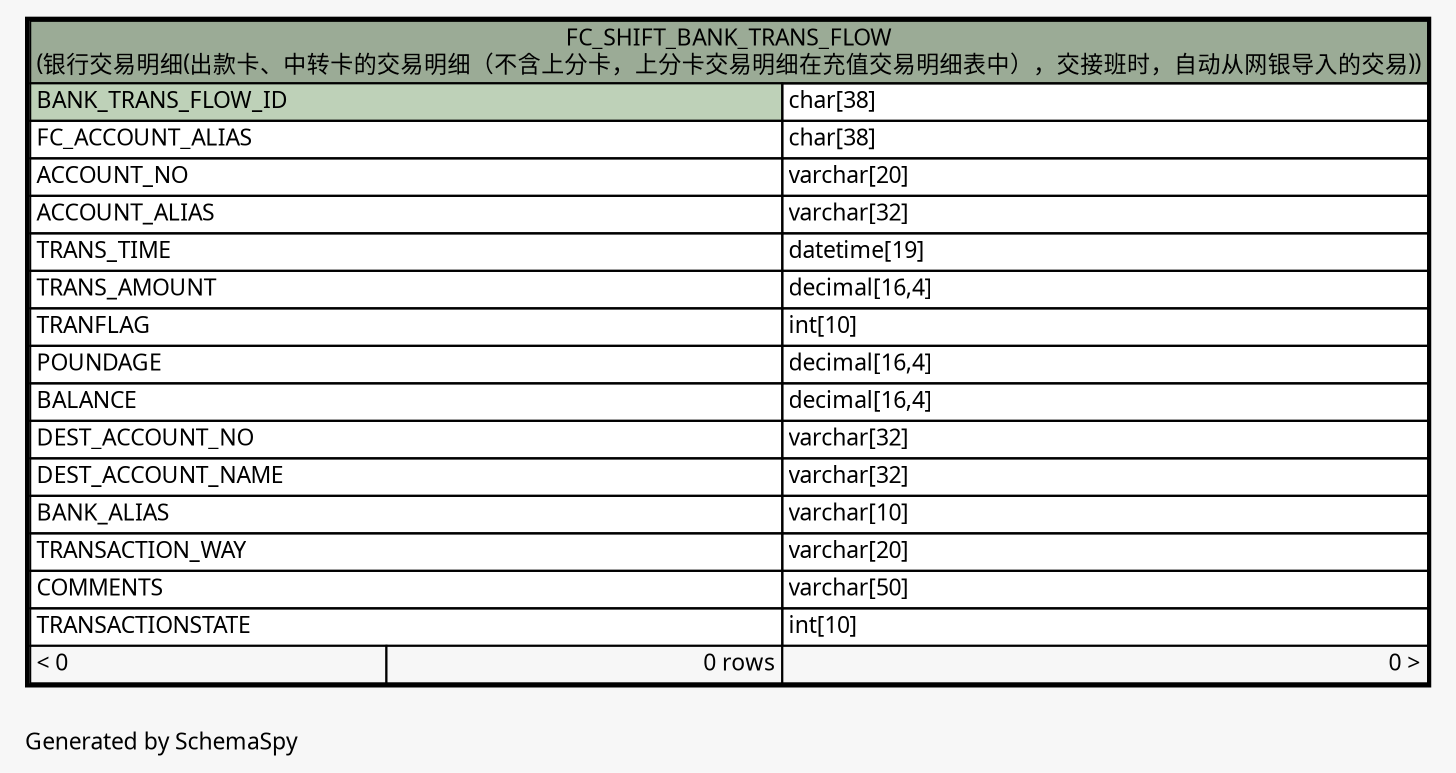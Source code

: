 // dot 2.26.0 on Linux 2.6.32-504.3.3.el6.x86_64
// SchemaSpy rev Unknown
digraph "oneDegreeRelationshipsDiagram" {
  graph [
    rankdir="RL"
    bgcolor="#f7f7f7"
    label="\nGenerated by SchemaSpy"
    labeljust="l"
    nodesep="0.18"
    ranksep="0.46"
    fontname="Microsoft YaHei"
    fontsize="11"
  ];
  node [
    fontname="Microsoft YaHei"
    fontsize="11"
    shape="plaintext"
  ];
  edge [
    arrowsize="0.8"
  ];
  "FC_SHIFT_BANK_TRANS_FLOW" [
    label=<
    <TABLE BORDER="2" CELLBORDER="1" CELLSPACING="0" BGCOLOR="#ffffff">
      <TR><TD COLSPAN="3" BGCOLOR="#9bab96" ALIGN="CENTER">FC_SHIFT_BANK_TRANS_FLOW<br/>(银行交易明细(出款卡、中转卡的交易明细（不含上分卡，上分卡交易明细在充值交易明细表中），交接班时，自动从网银导入的交易))</TD></TR>
      <TR><TD PORT="BANK_TRANS_FLOW_ID" COLSPAN="2" BGCOLOR="#bed1b8" ALIGN="LEFT">BANK_TRANS_FLOW_ID</TD><TD PORT="BANK_TRANS_FLOW_ID.type" ALIGN="LEFT">char[38]</TD></TR>
      <TR><TD PORT="FC_ACCOUNT_ALIAS" COLSPAN="2" ALIGN="LEFT">FC_ACCOUNT_ALIAS</TD><TD PORT="FC_ACCOUNT_ALIAS.type" ALIGN="LEFT">char[38]</TD></TR>
      <TR><TD PORT="ACCOUNT_NO" COLSPAN="2" ALIGN="LEFT">ACCOUNT_NO</TD><TD PORT="ACCOUNT_NO.type" ALIGN="LEFT">varchar[20]</TD></TR>
      <TR><TD PORT="ACCOUNT_ALIAS" COLSPAN="2" ALIGN="LEFT">ACCOUNT_ALIAS</TD><TD PORT="ACCOUNT_ALIAS.type" ALIGN="LEFT">varchar[32]</TD></TR>
      <TR><TD PORT="TRANS_TIME" COLSPAN="2" ALIGN="LEFT">TRANS_TIME</TD><TD PORT="TRANS_TIME.type" ALIGN="LEFT">datetime[19]</TD></TR>
      <TR><TD PORT="TRANS_AMOUNT" COLSPAN="2" ALIGN="LEFT">TRANS_AMOUNT</TD><TD PORT="TRANS_AMOUNT.type" ALIGN="LEFT">decimal[16,4]</TD></TR>
      <TR><TD PORT="TRANFLAG" COLSPAN="2" ALIGN="LEFT">TRANFLAG</TD><TD PORT="TRANFLAG.type" ALIGN="LEFT">int[10]</TD></TR>
      <TR><TD PORT="POUNDAGE" COLSPAN="2" ALIGN="LEFT">POUNDAGE</TD><TD PORT="POUNDAGE.type" ALIGN="LEFT">decimal[16,4]</TD></TR>
      <TR><TD PORT="BALANCE" COLSPAN="2" ALIGN="LEFT">BALANCE</TD><TD PORT="BALANCE.type" ALIGN="LEFT">decimal[16,4]</TD></TR>
      <TR><TD PORT="DEST_ACCOUNT_NO" COLSPAN="2" ALIGN="LEFT">DEST_ACCOUNT_NO</TD><TD PORT="DEST_ACCOUNT_NO.type" ALIGN="LEFT">varchar[32]</TD></TR>
      <TR><TD PORT="DEST_ACCOUNT_NAME" COLSPAN="2" ALIGN="LEFT">DEST_ACCOUNT_NAME</TD><TD PORT="DEST_ACCOUNT_NAME.type" ALIGN="LEFT">varchar[32]</TD></TR>
      <TR><TD PORT="BANK_ALIAS" COLSPAN="2" ALIGN="LEFT">BANK_ALIAS</TD><TD PORT="BANK_ALIAS.type" ALIGN="LEFT">varchar[10]</TD></TR>
      <TR><TD PORT="TRANSACTION_WAY" COLSPAN="2" ALIGN="LEFT">TRANSACTION_WAY</TD><TD PORT="TRANSACTION_WAY.type" ALIGN="LEFT">varchar[20]</TD></TR>
      <TR><TD PORT="COMMENTS" COLSPAN="2" ALIGN="LEFT">COMMENTS</TD><TD PORT="COMMENTS.type" ALIGN="LEFT">varchar[50]</TD></TR>
      <TR><TD PORT="TRANSACTIONSTATE" COLSPAN="2" ALIGN="LEFT">TRANSACTIONSTATE</TD><TD PORT="TRANSACTIONSTATE.type" ALIGN="LEFT">int[10]</TD></TR>
      <TR><TD ALIGN="LEFT" BGCOLOR="#f7f7f7">&lt; 0</TD><TD ALIGN="RIGHT" BGCOLOR="#f7f7f7">0 rows</TD><TD ALIGN="RIGHT" BGCOLOR="#f7f7f7">0 &gt;</TD></TR>
    </TABLE>>
    URL="FC_SHIFT_BANK_TRANS_FLOW.html"
    tooltip="FC_SHIFT_BANK_TRANS_FLOW"
  ];
}
